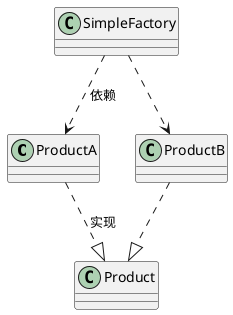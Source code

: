 @startuml
'Class11 <|.. Class12
'Class13 --> Class14
'Class15 ..> Class16
'Class17 ..|> Class18
'Class19 <--* Class20

ProductA ..|> Product : 实现
ProductB ..|> Product
SimpleFactory ..> ProductA : 依赖
SimpleFactory ..> ProductB
@enduml